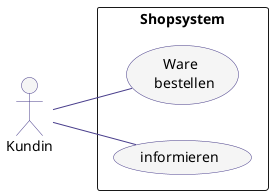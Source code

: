 @startuml
skinparam DefaultFontName "Lucida Sans Typewriter"

skinparam UseCase{
    BorderColor DarkSlateBlue
    BackgroundColor whitesmoke
}
skinparam Note{
    BorderColor DarkSlateBlue
    BackgroundColor LightYellow
}

skinparam Actor{
    BorderColor DarkSlateBlue
    BackgroundColor whitesmoke
}

skinparam ArrowColor DarkSlateBlue

'Generell zum Lesen von Use-Case-Diagrammen einfacher:
left to right direction

actor :Kundin: as customer

'Definition der Systemgrenze über rectangle{}
rectangle Shopsystem {

 usecase (Ware \n bestellen) as bestellen

 'Kurzform ohne Deklaration des UseCases:
 customer -- (informieren)

 customer -- bestellen
}
@enduml

